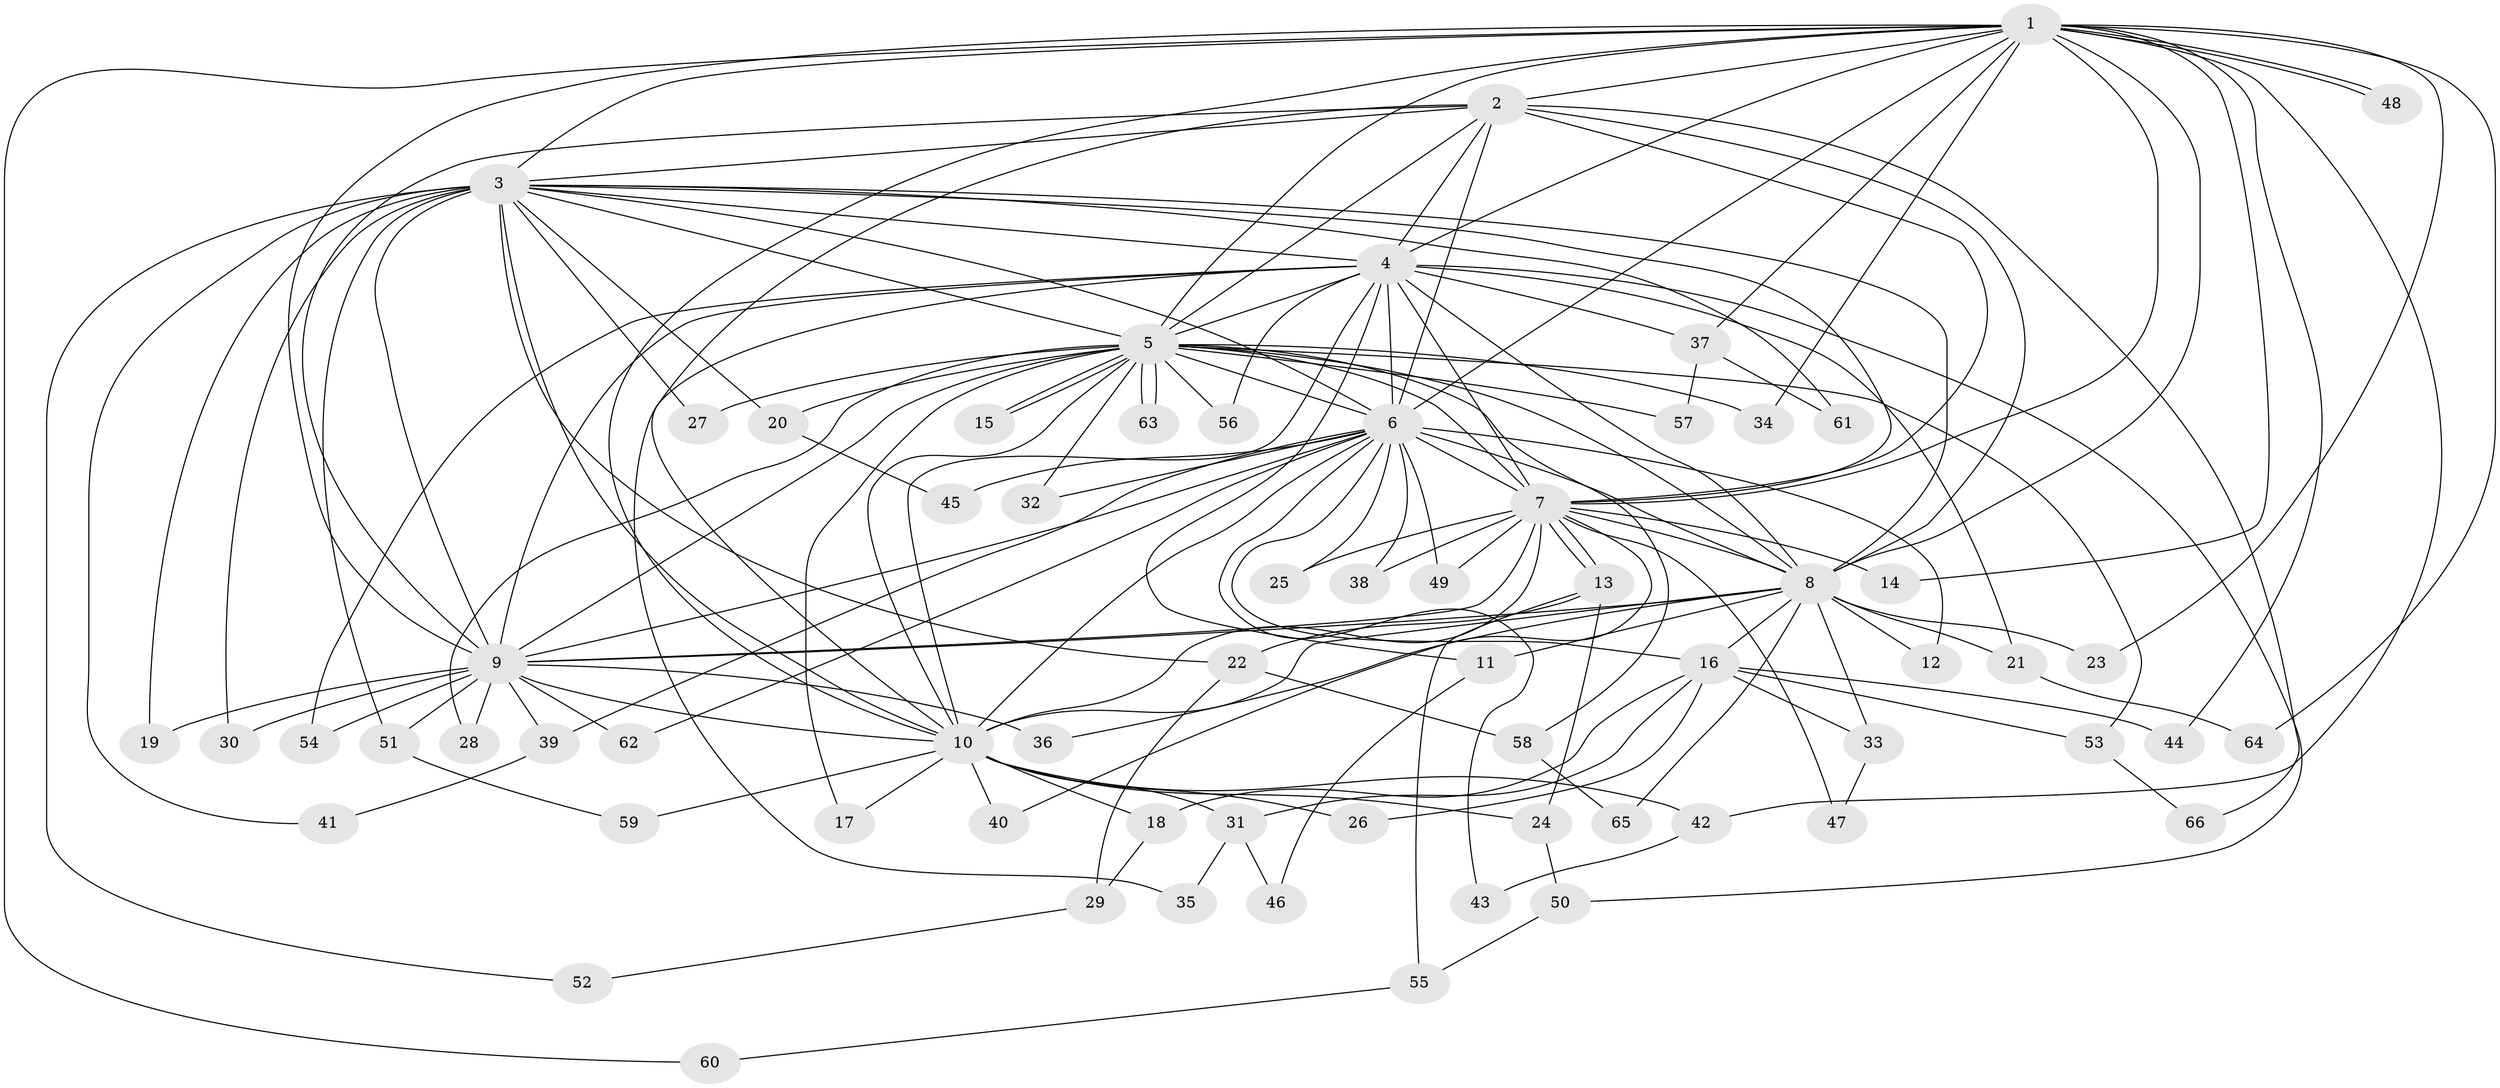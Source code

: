 // Generated by graph-tools (version 1.1) at 2025/49/03/09/25 03:49:39]
// undirected, 66 vertices, 157 edges
graph export_dot {
graph [start="1"]
  node [color=gray90,style=filled];
  1;
  2;
  3;
  4;
  5;
  6;
  7;
  8;
  9;
  10;
  11;
  12;
  13;
  14;
  15;
  16;
  17;
  18;
  19;
  20;
  21;
  22;
  23;
  24;
  25;
  26;
  27;
  28;
  29;
  30;
  31;
  32;
  33;
  34;
  35;
  36;
  37;
  38;
  39;
  40;
  41;
  42;
  43;
  44;
  45;
  46;
  47;
  48;
  49;
  50;
  51;
  52;
  53;
  54;
  55;
  56;
  57;
  58;
  59;
  60;
  61;
  62;
  63;
  64;
  65;
  66;
  1 -- 2;
  1 -- 3;
  1 -- 4;
  1 -- 5;
  1 -- 6;
  1 -- 7;
  1 -- 8;
  1 -- 9;
  1 -- 10;
  1 -- 14;
  1 -- 23;
  1 -- 34;
  1 -- 37;
  1 -- 42;
  1 -- 44;
  1 -- 48;
  1 -- 48;
  1 -- 60;
  1 -- 64;
  2 -- 3;
  2 -- 4;
  2 -- 5;
  2 -- 6;
  2 -- 7;
  2 -- 8;
  2 -- 9;
  2 -- 10;
  2 -- 66;
  3 -- 4;
  3 -- 5;
  3 -- 6;
  3 -- 7;
  3 -- 8;
  3 -- 9;
  3 -- 10;
  3 -- 19;
  3 -- 20;
  3 -- 22;
  3 -- 27;
  3 -- 30;
  3 -- 41;
  3 -- 51;
  3 -- 52;
  3 -- 61;
  4 -- 5;
  4 -- 6;
  4 -- 7;
  4 -- 8;
  4 -- 9;
  4 -- 10;
  4 -- 11;
  4 -- 21;
  4 -- 35;
  4 -- 37;
  4 -- 50;
  4 -- 54;
  4 -- 56;
  5 -- 6;
  5 -- 7;
  5 -- 8;
  5 -- 9;
  5 -- 10;
  5 -- 15;
  5 -- 15;
  5 -- 17;
  5 -- 20;
  5 -- 27;
  5 -- 28;
  5 -- 32;
  5 -- 34;
  5 -- 53;
  5 -- 56;
  5 -- 57;
  5 -- 58;
  5 -- 63;
  5 -- 63;
  6 -- 7;
  6 -- 8;
  6 -- 9;
  6 -- 10;
  6 -- 12;
  6 -- 16;
  6 -- 25;
  6 -- 32;
  6 -- 38;
  6 -- 39;
  6 -- 43;
  6 -- 45;
  6 -- 49;
  6 -- 62;
  7 -- 8;
  7 -- 9;
  7 -- 10;
  7 -- 13;
  7 -- 13;
  7 -- 14;
  7 -- 25;
  7 -- 38;
  7 -- 40;
  7 -- 47;
  7 -- 49;
  8 -- 9;
  8 -- 10;
  8 -- 11;
  8 -- 12;
  8 -- 16;
  8 -- 21;
  8 -- 23;
  8 -- 33;
  8 -- 36;
  8 -- 65;
  9 -- 10;
  9 -- 19;
  9 -- 28;
  9 -- 30;
  9 -- 36;
  9 -- 39;
  9 -- 51;
  9 -- 54;
  9 -- 62;
  10 -- 17;
  10 -- 18;
  10 -- 24;
  10 -- 26;
  10 -- 31;
  10 -- 40;
  10 -- 42;
  10 -- 59;
  11 -- 46;
  13 -- 22;
  13 -- 24;
  13 -- 55;
  16 -- 18;
  16 -- 26;
  16 -- 31;
  16 -- 33;
  16 -- 44;
  16 -- 53;
  18 -- 29;
  20 -- 45;
  21 -- 64;
  22 -- 29;
  22 -- 58;
  24 -- 50;
  29 -- 52;
  31 -- 35;
  31 -- 46;
  33 -- 47;
  37 -- 57;
  37 -- 61;
  39 -- 41;
  42 -- 43;
  50 -- 55;
  51 -- 59;
  53 -- 66;
  55 -- 60;
  58 -- 65;
}
